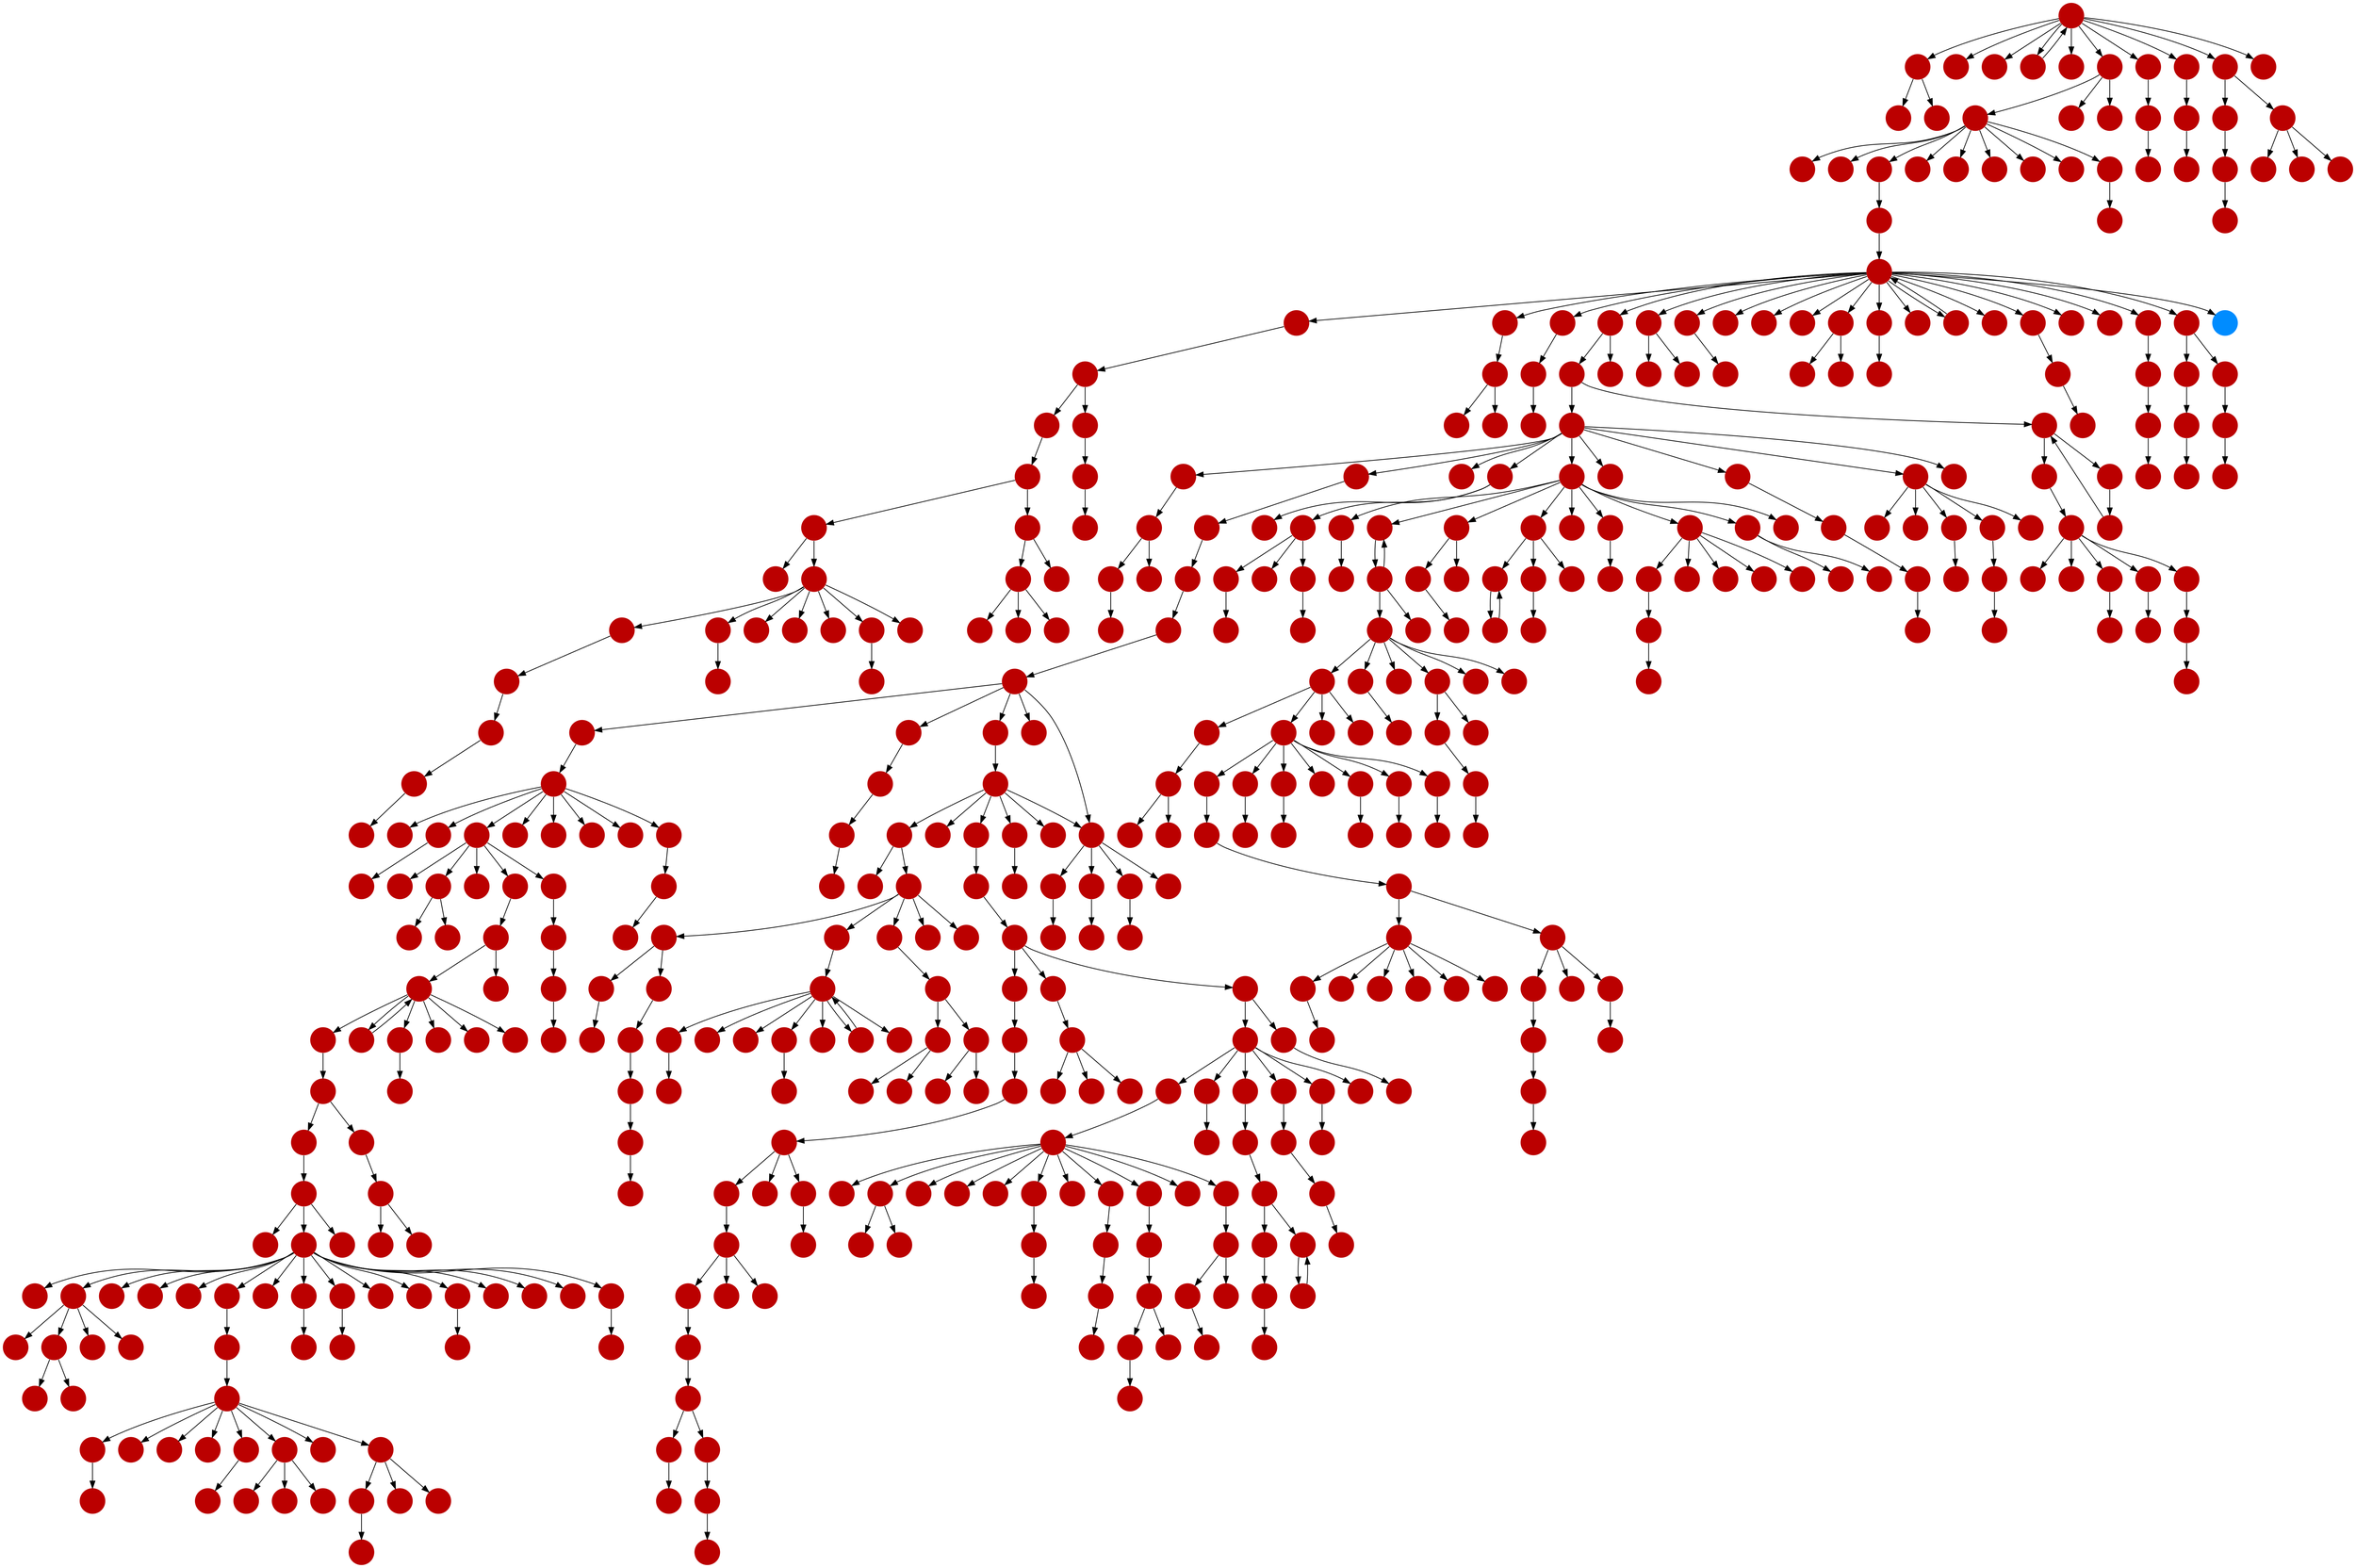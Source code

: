 digraph{
0 [tooltip = "W", penwidth = 0, style = filled, fillcolor = "#bb0000", shape = circle, label = ""]
1 [tooltip = "W", penwidth = 0, style = filled, fillcolor = "#bb0000", shape = circle, label = ""]
2 [tooltip = "W", penwidth = 0, style = filled, fillcolor = "#bb0000", shape = circle, label = ""]
3 [tooltip = "W", penwidth = 0, style = filled, fillcolor = "#bb0000", shape = circle, label = ""]
4 [tooltip = "W", penwidth = 0, style = filled, fillcolor = "#bb0000", shape = circle, label = ""]
5 [tooltip = "W", penwidth = 0, style = filled, fillcolor = "#bb0000", shape = circle, label = ""]
6 [tooltip = "W", penwidth = 0, style = filled, fillcolor = "#bb0000", shape = circle, label = ""]
7 [tooltip = "W", penwidth = 0, style = filled, fillcolor = "#bb0000", shape = circle, label = ""]
8 [tooltip = "W", penwidth = 0, style = filled, fillcolor = "#bb0000", shape = circle, label = ""]
9 [tooltip = "W", penwidth = 0, style = filled, fillcolor = "#bb0000", shape = circle, label = ""]
10 [tooltip = "W", penwidth = 0, style = filled, fillcolor = "#bb0000", shape = circle, label = ""]
11 [tooltip = "W", penwidth = 0, style = filled, fillcolor = "#bb0000", shape = circle, label = ""]
12 [tooltip = "W", penwidth = 0, style = filled, fillcolor = "#bb0000", shape = circle, label = ""]
13 [tooltip = "W", penwidth = 0, style = filled, fillcolor = "#bb0000", shape = circle, label = ""]
14 [tooltip = "W", penwidth = 0, style = filled, fillcolor = "#bb0000", shape = circle, label = ""]
15 [tooltip = "W", penwidth = 0, style = filled, fillcolor = "#bb0000", shape = circle, label = ""]
16 [tooltip = "W", penwidth = 0, style = filled, fillcolor = "#bb0000", shape = circle, label = ""]
17 [tooltip = "W", penwidth = 0, style = filled, fillcolor = "#bb0000", shape = circle, label = ""]
18 [tooltip = "W", penwidth = 0, style = filled, fillcolor = "#bb0000", shape = circle, label = ""]
19 [tooltip = "W", penwidth = 0, style = filled, fillcolor = "#bb0000", shape = circle, label = ""]
20 [tooltip = "W", penwidth = 0, style = filled, fillcolor = "#bb0000", shape = circle, label = ""]
21 [tooltip = "W", penwidth = 0, style = filled, fillcolor = "#bb0000", shape = circle, label = ""]
22 [tooltip = "W", penwidth = 0, style = filled, fillcolor = "#bb0000", shape = circle, label = ""]
23 [tooltip = "W", penwidth = 0, style = filled, fillcolor = "#bb0000", shape = circle, label = ""]
24 [tooltip = "W", penwidth = 0, style = filled, fillcolor = "#bb0000", shape = circle, label = ""]
25 [tooltip = "W", penwidth = 0, style = filled, fillcolor = "#bb0000", shape = circle, label = ""]
26 [tooltip = "W", penwidth = 0, style = filled, fillcolor = "#bb0000", shape = circle, label = ""]
27 [tooltip = "W", penwidth = 0, style = filled, fillcolor = "#bb0000", shape = circle, label = ""]
28 [tooltip = "W", penwidth = 0, style = filled, fillcolor = "#bb0000", shape = circle, label = ""]
29 [tooltip = "W", penwidth = 0, style = filled, fillcolor = "#bb0000", shape = circle, label = ""]
30 [tooltip = "W", penwidth = 0, style = filled, fillcolor = "#bb0000", shape = circle, label = ""]
31 [tooltip = "W", penwidth = 0, style = filled, fillcolor = "#bb0000", shape = circle, label = ""]
32 [tooltip = "W", penwidth = 0, style = filled, fillcolor = "#bb0000", shape = circle, label = ""]
33 [tooltip = "W", penwidth = 0, style = filled, fillcolor = "#bb0000", shape = circle, label = ""]
34 [tooltip = "W", penwidth = 0, style = filled, fillcolor = "#bb0000", shape = circle, label = ""]
35 [tooltip = "W", penwidth = 0, style = filled, fillcolor = "#bb0000", shape = circle, label = ""]
36 [tooltip = "W", penwidth = 0, style = filled, fillcolor = "#bb0000", shape = circle, label = ""]
37 [tooltip = "W", penwidth = 0, style = filled, fillcolor = "#bb0000", shape = circle, label = ""]
38 [tooltip = "W", penwidth = 0, style = filled, fillcolor = "#bb0000", shape = circle, label = ""]
39 [tooltip = "W", penwidth = 0, style = filled, fillcolor = "#bb0000", shape = circle, label = ""]
40 [tooltip = "W", penwidth = 0, style = filled, fillcolor = "#bb0000", shape = circle, label = ""]
41 [tooltip = "W", penwidth = 0, style = filled, fillcolor = "#bb0000", shape = circle, label = ""]
42 [tooltip = "W", penwidth = 0, style = filled, fillcolor = "#bb0000", shape = circle, label = ""]
43 [tooltip = "W", penwidth = 0, style = filled, fillcolor = "#bb0000", shape = circle, label = ""]
44 [tooltip = "W", penwidth = 0, style = filled, fillcolor = "#bb0000", shape = circle, label = ""]
45 [tooltip = "W", penwidth = 0, style = filled, fillcolor = "#bb0000", shape = circle, label = ""]
46 [tooltip = "W", penwidth = 0, style = filled, fillcolor = "#bb0000", shape = circle, label = ""]
47 [tooltip = "W", penwidth = 0, style = filled, fillcolor = "#bb0000", shape = circle, label = ""]
48 [tooltip = "W", penwidth = 0, style = filled, fillcolor = "#bb0000", shape = circle, label = ""]
49 [tooltip = "W", penwidth = 0, style = filled, fillcolor = "#bb0000", shape = circle, label = ""]
50 [tooltip = "W", penwidth = 0, style = filled, fillcolor = "#bb0000", shape = circle, label = ""]
51 [tooltip = "W", penwidth = 0, style = filled, fillcolor = "#bb0000", shape = circle, label = ""]
52 [tooltip = "W", penwidth = 0, style = filled, fillcolor = "#bb0000", shape = circle, label = ""]
53 [tooltip = "W", penwidth = 0, style = filled, fillcolor = "#bb0000", shape = circle, label = ""]
54 [tooltip = "W", penwidth = 0, style = filled, fillcolor = "#bb0000", shape = circle, label = ""]
55 [tooltip = "W", penwidth = 0, style = filled, fillcolor = "#bb0000", shape = circle, label = ""]
56 [tooltip = "W", penwidth = 0, style = filled, fillcolor = "#bb0000", shape = circle, label = ""]
57 [tooltip = "W", penwidth = 0, style = filled, fillcolor = "#bb0000", shape = circle, label = ""]
58 [tooltip = "W", penwidth = 0, style = filled, fillcolor = "#bb0000", shape = circle, label = ""]
59 [tooltip = "W", penwidth = 0, style = filled, fillcolor = "#bb0000", shape = circle, label = ""]
60 [tooltip = "W", penwidth = 0, style = filled, fillcolor = "#bb0000", shape = circle, label = ""]
61 [tooltip = "W", penwidth = 0, style = filled, fillcolor = "#bb0000", shape = circle, label = ""]
62 [tooltip = "W", penwidth = 0, style = filled, fillcolor = "#bb0000", shape = circle, label = ""]
63 [tooltip = "W", penwidth = 0, style = filled, fillcolor = "#bb0000", shape = circle, label = ""]
64 [tooltip = "W", penwidth = 0, style = filled, fillcolor = "#bb0000", shape = circle, label = ""]
65 [tooltip = "W", penwidth = 0, style = filled, fillcolor = "#bb0000", shape = circle, label = ""]
66 [tooltip = "W", penwidth = 0, style = filled, fillcolor = "#bb0000", shape = circle, label = ""]
67 [tooltip = "W", penwidth = 0, style = filled, fillcolor = "#bb0000", shape = circle, label = ""]
68 [tooltip = "W", penwidth = 0, style = filled, fillcolor = "#bb0000", shape = circle, label = ""]
69 [tooltip = "W", penwidth = 0, style = filled, fillcolor = "#bb0000", shape = circle, label = ""]
70 [tooltip = "W", penwidth = 0, style = filled, fillcolor = "#bb0000", shape = circle, label = ""]
71 [tooltip = "W", penwidth = 0, style = filled, fillcolor = "#bb0000", shape = circle, label = ""]
72 [tooltip = "W", penwidth = 0, style = filled, fillcolor = "#bb0000", shape = circle, label = ""]
73 [tooltip = "W", penwidth = 0, style = filled, fillcolor = "#bb0000", shape = circle, label = ""]
74 [tooltip = "W", penwidth = 0, style = filled, fillcolor = "#bb0000", shape = circle, label = ""]
75 [tooltip = "W", penwidth = 0, style = filled, fillcolor = "#bb0000", shape = circle, label = ""]
76 [tooltip = "W", penwidth = 0, style = filled, fillcolor = "#bb0000", shape = circle, label = ""]
77 [tooltip = "W", penwidth = 0, style = filled, fillcolor = "#bb0000", shape = circle, label = ""]
78 [tooltip = "W", penwidth = 0, style = filled, fillcolor = "#bb0000", shape = circle, label = ""]
79 [tooltip = "W", penwidth = 0, style = filled, fillcolor = "#bb0000", shape = circle, label = ""]
80 [tooltip = "W", penwidth = 0, style = filled, fillcolor = "#bb0000", shape = circle, label = ""]
81 [tooltip = "W", penwidth = 0, style = filled, fillcolor = "#bb0000", shape = circle, label = ""]
82 [tooltip = "W", penwidth = 0, style = filled, fillcolor = "#bb0000", shape = circle, label = ""]
83 [tooltip = "W", penwidth = 0, style = filled, fillcolor = "#bb0000", shape = circle, label = ""]
84 [tooltip = "W", penwidth = 0, style = filled, fillcolor = "#bb0000", shape = circle, label = ""]
85 [tooltip = "W", penwidth = 0, style = filled, fillcolor = "#bb0000", shape = circle, label = ""]
86 [tooltip = "W", penwidth = 0, style = filled, fillcolor = "#bb0000", shape = circle, label = ""]
87 [tooltip = "W", penwidth = 0, style = filled, fillcolor = "#bb0000", shape = circle, label = ""]
88 [tooltip = "W", penwidth = 0, style = filled, fillcolor = "#bb0000", shape = circle, label = ""]
89 [tooltip = "W", penwidth = 0, style = filled, fillcolor = "#bb0000", shape = circle, label = ""]
90 [tooltip = "W", penwidth = 0, style = filled, fillcolor = "#bb0000", shape = circle, label = ""]
91 [tooltip = "W", penwidth = 0, style = filled, fillcolor = "#bb0000", shape = circle, label = ""]
92 [tooltip = "W", penwidth = 0, style = filled, fillcolor = "#bb0000", shape = circle, label = ""]
93 [tooltip = "W", penwidth = 0, style = filled, fillcolor = "#bb0000", shape = circle, label = ""]
94 [tooltip = "W", penwidth = 0, style = filled, fillcolor = "#bb0000", shape = circle, label = ""]
95 [tooltip = "W", penwidth = 0, style = filled, fillcolor = "#bb0000", shape = circle, label = ""]
96 [tooltip = "W", penwidth = 0, style = filled, fillcolor = "#bb0000", shape = circle, label = ""]
97 [tooltip = "W", penwidth = 0, style = filled, fillcolor = "#bb0000", shape = circle, label = ""]
98 [tooltip = "W", penwidth = 0, style = filled, fillcolor = "#bb0000", shape = circle, label = ""]
99 [tooltip = "W", penwidth = 0, style = filled, fillcolor = "#bb0000", shape = circle, label = ""]
100 [tooltip = "W", penwidth = 0, style = filled, fillcolor = "#bb0000", shape = circle, label = ""]
101 [tooltip = "W", penwidth = 0, style = filled, fillcolor = "#bb0000", shape = circle, label = ""]
102 [tooltip = "W", penwidth = 0, style = filled, fillcolor = "#bb0000", shape = circle, label = ""]
103 [tooltip = "W", penwidth = 0, style = filled, fillcolor = "#bb0000", shape = circle, label = ""]
104 [tooltip = "W", penwidth = 0, style = filled, fillcolor = "#bb0000", shape = circle, label = ""]
105 [tooltip = "W", penwidth = 0, style = filled, fillcolor = "#bb0000", shape = circle, label = ""]
106 [tooltip = "W", penwidth = 0, style = filled, fillcolor = "#bb0000", shape = circle, label = ""]
107 [tooltip = "W", penwidth = 0, style = filled, fillcolor = "#bb0000", shape = circle, label = ""]
108 [tooltip = "W", penwidth = 0, style = filled, fillcolor = "#bb0000", shape = circle, label = ""]
109 [tooltip = "W", penwidth = 0, style = filled, fillcolor = "#bb0000", shape = circle, label = ""]
110 [tooltip = "W", penwidth = 0, style = filled, fillcolor = "#bb0000", shape = circle, label = ""]
111 [tooltip = "W", penwidth = 0, style = filled, fillcolor = "#bb0000", shape = circle, label = ""]
112 [tooltip = "W", penwidth = 0, style = filled, fillcolor = "#bb0000", shape = circle, label = ""]
113 [tooltip = "W", penwidth = 0, style = filled, fillcolor = "#bb0000", shape = circle, label = ""]
114 [tooltip = "W", penwidth = 0, style = filled, fillcolor = "#bb0000", shape = circle, label = ""]
115 [tooltip = "W", penwidth = 0, style = filled, fillcolor = "#bb0000", shape = circle, label = ""]
116 [tooltip = "W", penwidth = 0, style = filled, fillcolor = "#bb0000", shape = circle, label = ""]
117 [tooltip = "W", penwidth = 0, style = filled, fillcolor = "#bb0000", shape = circle, label = ""]
118 [tooltip = "W", penwidth = 0, style = filled, fillcolor = "#bb0000", shape = circle, label = ""]
119 [tooltip = "W", penwidth = 0, style = filled, fillcolor = "#bb0000", shape = circle, label = ""]
120 [tooltip = "W", penwidth = 0, style = filled, fillcolor = "#bb0000", shape = circle, label = ""]
121 [tooltip = "W", penwidth = 0, style = filled, fillcolor = "#bb0000", shape = circle, label = ""]
122 [tooltip = "W", penwidth = 0, style = filled, fillcolor = "#bb0000", shape = circle, label = ""]
123 [tooltip = "W", penwidth = 0, style = filled, fillcolor = "#bb0000", shape = circle, label = ""]
124 [tooltip = "W", penwidth = 0, style = filled, fillcolor = "#bb0000", shape = circle, label = ""]
125 [tooltip = "W", penwidth = 0, style = filled, fillcolor = "#bb0000", shape = circle, label = ""]
126 [tooltip = "W", penwidth = 0, style = filled, fillcolor = "#bb0000", shape = circle, label = ""]
127 [tooltip = "W", penwidth = 0, style = filled, fillcolor = "#bb0000", shape = circle, label = ""]
128 [tooltip = "W", penwidth = 0, style = filled, fillcolor = "#bb0000", shape = circle, label = ""]
129 [tooltip = "W", penwidth = 0, style = filled, fillcolor = "#bb0000", shape = circle, label = ""]
130 [tooltip = "W", penwidth = 0, style = filled, fillcolor = "#bb0000", shape = circle, label = ""]
131 [tooltip = "W", penwidth = 0, style = filled, fillcolor = "#bb0000", shape = circle, label = ""]
132 [tooltip = "W", penwidth = 0, style = filled, fillcolor = "#bb0000", shape = circle, label = ""]
133 [tooltip = "W", penwidth = 0, style = filled, fillcolor = "#bb0000", shape = circle, label = ""]
134 [tooltip = "W", penwidth = 0, style = filled, fillcolor = "#bb0000", shape = circle, label = ""]
135 [tooltip = "W", penwidth = 0, style = filled, fillcolor = "#bb0000", shape = circle, label = ""]
136 [tooltip = "W", penwidth = 0, style = filled, fillcolor = "#bb0000", shape = circle, label = ""]
137 [tooltip = "W", penwidth = 0, style = filled, fillcolor = "#bb0000", shape = circle, label = ""]
138 [tooltip = "W", penwidth = 0, style = filled, fillcolor = "#bb0000", shape = circle, label = ""]
139 [tooltip = "W", penwidth = 0, style = filled, fillcolor = "#bb0000", shape = circle, label = ""]
140 [tooltip = "W", penwidth = 0, style = filled, fillcolor = "#bb0000", shape = circle, label = ""]
141 [tooltip = "W", penwidth = 0, style = filled, fillcolor = "#bb0000", shape = circle, label = ""]
142 [tooltip = "W", penwidth = 0, style = filled, fillcolor = "#bb0000", shape = circle, label = ""]
143 [tooltip = "W", penwidth = 0, style = filled, fillcolor = "#bb0000", shape = circle, label = ""]
144 [tooltip = "W", penwidth = 0, style = filled, fillcolor = "#bb0000", shape = circle, label = ""]
145 [tooltip = "W", penwidth = 0, style = filled, fillcolor = "#bb0000", shape = circle, label = ""]
146 [tooltip = "W", penwidth = 0, style = filled, fillcolor = "#bb0000", shape = circle, label = ""]
147 [tooltip = "W", penwidth = 0, style = filled, fillcolor = "#bb0000", shape = circle, label = ""]
148 [tooltip = "W", penwidth = 0, style = filled, fillcolor = "#bb0000", shape = circle, label = ""]
149 [tooltip = "W", penwidth = 0, style = filled, fillcolor = "#bb0000", shape = circle, label = ""]
150 [tooltip = "W", penwidth = 0, style = filled, fillcolor = "#bb0000", shape = circle, label = ""]
151 [tooltip = "W", penwidth = 0, style = filled, fillcolor = "#bb0000", shape = circle, label = ""]
152 [tooltip = "W", penwidth = 0, style = filled, fillcolor = "#bb0000", shape = circle, label = ""]
153 [tooltip = "W", penwidth = 0, style = filled, fillcolor = "#bb0000", shape = circle, label = ""]
154 [tooltip = "W", penwidth = 0, style = filled, fillcolor = "#bb0000", shape = circle, label = ""]
155 [tooltip = "W", penwidth = 0, style = filled, fillcolor = "#bb0000", shape = circle, label = ""]
156 [tooltip = "W", penwidth = 0, style = filled, fillcolor = "#bb0000", shape = circle, label = ""]
157 [tooltip = "W", penwidth = 0, style = filled, fillcolor = "#bb0000", shape = circle, label = ""]
158 [tooltip = "W", penwidth = 0, style = filled, fillcolor = "#bb0000", shape = circle, label = ""]
159 [tooltip = "W", penwidth = 0, style = filled, fillcolor = "#bb0000", shape = circle, label = ""]
160 [tooltip = "W", penwidth = 0, style = filled, fillcolor = "#bb0000", shape = circle, label = ""]
161 [tooltip = "W", penwidth = 0, style = filled, fillcolor = "#bb0000", shape = circle, label = ""]
162 [tooltip = "W", penwidth = 0, style = filled, fillcolor = "#bb0000", shape = circle, label = ""]
163 [tooltip = "W", penwidth = 0, style = filled, fillcolor = "#bb0000", shape = circle, label = ""]
164 [tooltip = "W", penwidth = 0, style = filled, fillcolor = "#bb0000", shape = circle, label = ""]
165 [tooltip = "W", penwidth = 0, style = filled, fillcolor = "#bb0000", shape = circle, label = ""]
166 [tooltip = "W", penwidth = 0, style = filled, fillcolor = "#bb0000", shape = circle, label = ""]
167 [tooltip = "W", penwidth = 0, style = filled, fillcolor = "#bb0000", shape = circle, label = ""]
168 [tooltip = "W", penwidth = 0, style = filled, fillcolor = "#bb0000", shape = circle, label = ""]
169 [tooltip = "W", penwidth = 0, style = filled, fillcolor = "#bb0000", shape = circle, label = ""]
170 [tooltip = "W", penwidth = 0, style = filled, fillcolor = "#bb0000", shape = circle, label = ""]
171 [tooltip = "W", penwidth = 0, style = filled, fillcolor = "#bb0000", shape = circle, label = ""]
172 [tooltip = "W", penwidth = 0, style = filled, fillcolor = "#bb0000", shape = circle, label = ""]
173 [tooltip = "W", penwidth = 0, style = filled, fillcolor = "#bb0000", shape = circle, label = ""]
174 [tooltip = "W", penwidth = 0, style = filled, fillcolor = "#bb0000", shape = circle, label = ""]
175 [tooltip = "W", penwidth = 0, style = filled, fillcolor = "#bb0000", shape = circle, label = ""]
176 [tooltip = "W", penwidth = 0, style = filled, fillcolor = "#bb0000", shape = circle, label = ""]
177 [tooltip = "W", penwidth = 0, style = filled, fillcolor = "#bb0000", shape = circle, label = ""]
178 [tooltip = "W", penwidth = 0, style = filled, fillcolor = "#bb0000", shape = circle, label = ""]
179 [tooltip = "W", penwidth = 0, style = filled, fillcolor = "#bb0000", shape = circle, label = ""]
180 [tooltip = "W", penwidth = 0, style = filled, fillcolor = "#bb0000", shape = circle, label = ""]
181 [tooltip = "W", penwidth = 0, style = filled, fillcolor = "#bb0000", shape = circle, label = ""]
182 [tooltip = "W", penwidth = 0, style = filled, fillcolor = "#bb0000", shape = circle, label = ""]
183 [tooltip = "W", penwidth = 0, style = filled, fillcolor = "#bb0000", shape = circle, label = ""]
184 [tooltip = "W", penwidth = 0, style = filled, fillcolor = "#bb0000", shape = circle, label = ""]
185 [tooltip = "W", penwidth = 0, style = filled, fillcolor = "#bb0000", shape = circle, label = ""]
186 [tooltip = "W", penwidth = 0, style = filled, fillcolor = "#bb0000", shape = circle, label = ""]
187 [tooltip = "W", penwidth = 0, style = filled, fillcolor = "#bb0000", shape = circle, label = ""]
188 [tooltip = "W", penwidth = 0, style = filled, fillcolor = "#bb0000", shape = circle, label = ""]
189 [tooltip = "W", penwidth = 0, style = filled, fillcolor = "#bb0000", shape = circle, label = ""]
190 [tooltip = "W", penwidth = 0, style = filled, fillcolor = "#bb0000", shape = circle, label = ""]
191 [tooltip = "W", penwidth = 0, style = filled, fillcolor = "#bb0000", shape = circle, label = ""]
192 [tooltip = "W", penwidth = 0, style = filled, fillcolor = "#bb0000", shape = circle, label = ""]
193 [tooltip = "W", penwidth = 0, style = filled, fillcolor = "#bb0000", shape = circle, label = ""]
194 [tooltip = "W", penwidth = 0, style = filled, fillcolor = "#bb0000", shape = circle, label = ""]
195 [tooltip = "W", penwidth = 0, style = filled, fillcolor = "#bb0000", shape = circle, label = ""]
196 [tooltip = "W", penwidth = 0, style = filled, fillcolor = "#bb0000", shape = circle, label = ""]
197 [tooltip = "W", penwidth = 0, style = filled, fillcolor = "#bb0000", shape = circle, label = ""]
198 [tooltip = "W", penwidth = 0, style = filled, fillcolor = "#bb0000", shape = circle, label = ""]
199 [tooltip = "W", penwidth = 0, style = filled, fillcolor = "#bb0000", shape = circle, label = ""]
200 [tooltip = "W", penwidth = 0, style = filled, fillcolor = "#bb0000", shape = circle, label = ""]
201 [tooltip = "W", penwidth = 0, style = filled, fillcolor = "#bb0000", shape = circle, label = ""]
202 [tooltip = "W", penwidth = 0, style = filled, fillcolor = "#bb0000", shape = circle, label = ""]
203 [tooltip = "W", penwidth = 0, style = filled, fillcolor = "#bb0000", shape = circle, label = ""]
204 [tooltip = "W", penwidth = 0, style = filled, fillcolor = "#bb0000", shape = circle, label = ""]
205 [tooltip = "W", penwidth = 0, style = filled, fillcolor = "#bb0000", shape = circle, label = ""]
206 [tooltip = "W", penwidth = 0, style = filled, fillcolor = "#bb0000", shape = circle, label = ""]
207 [tooltip = "W", penwidth = 0, style = filled, fillcolor = "#bb0000", shape = circle, label = ""]
208 [tooltip = "W", penwidth = 0, style = filled, fillcolor = "#bb0000", shape = circle, label = ""]
209 [tooltip = "W", penwidth = 0, style = filled, fillcolor = "#bb0000", shape = circle, label = ""]
210 [tooltip = "W", penwidth = 0, style = filled, fillcolor = "#bb0000", shape = circle, label = ""]
211 [tooltip = "W", penwidth = 0, style = filled, fillcolor = "#bb0000", shape = circle, label = ""]
212 [tooltip = "W", penwidth = 0, style = filled, fillcolor = "#bb0000", shape = circle, label = ""]
213 [tooltip = "W", penwidth = 0, style = filled, fillcolor = "#bb0000", shape = circle, label = ""]
214 [tooltip = "W", penwidth = 0, style = filled, fillcolor = "#bb0000", shape = circle, label = ""]
215 [tooltip = "W", penwidth = 0, style = filled, fillcolor = "#bb0000", shape = circle, label = ""]
216 [tooltip = "W", penwidth = 0, style = filled, fillcolor = "#bb0000", shape = circle, label = ""]
217 [tooltip = "W", penwidth = 0, style = filled, fillcolor = "#bb0000", shape = circle, label = ""]
218 [tooltip = "W", penwidth = 0, style = filled, fillcolor = "#bb0000", shape = circle, label = ""]
219 [tooltip = "W", penwidth = 0, style = filled, fillcolor = "#bb0000", shape = circle, label = ""]
220 [tooltip = "W", penwidth = 0, style = filled, fillcolor = "#bb0000", shape = circle, label = ""]
221 [tooltip = "W", penwidth = 0, style = filled, fillcolor = "#bb0000", shape = circle, label = ""]
222 [tooltip = "W", penwidth = 0, style = filled, fillcolor = "#bb0000", shape = circle, label = ""]
223 [tooltip = "W", penwidth = 0, style = filled, fillcolor = "#bb0000", shape = circle, label = ""]
224 [tooltip = "W", penwidth = 0, style = filled, fillcolor = "#bb0000", shape = circle, label = ""]
225 [tooltip = "W", penwidth = 0, style = filled, fillcolor = "#bb0000", shape = circle, label = ""]
226 [tooltip = "W", penwidth = 0, style = filled, fillcolor = "#bb0000", shape = circle, label = ""]
227 [tooltip = "W", penwidth = 0, style = filled, fillcolor = "#bb0000", shape = circle, label = ""]
228 [tooltip = "W", penwidth = 0, style = filled, fillcolor = "#bb0000", shape = circle, label = ""]
229 [tooltip = "W", penwidth = 0, style = filled, fillcolor = "#bb0000", shape = circle, label = ""]
230 [tooltip = "W", penwidth = 0, style = filled, fillcolor = "#bb0000", shape = circle, label = ""]
231 [tooltip = "W", penwidth = 0, style = filled, fillcolor = "#bb0000", shape = circle, label = ""]
232 [tooltip = "W", penwidth = 0, style = filled, fillcolor = "#bb0000", shape = circle, label = ""]
233 [tooltip = "W", penwidth = 0, style = filled, fillcolor = "#bb0000", shape = circle, label = ""]
234 [tooltip = "W", penwidth = 0, style = filled, fillcolor = "#bb0000", shape = circle, label = ""]
235 [tooltip = "W", penwidth = 0, style = filled, fillcolor = "#bb0000", shape = circle, label = ""]
236 [tooltip = "W", penwidth = 0, style = filled, fillcolor = "#bb0000", shape = circle, label = ""]
237 [tooltip = "W", penwidth = 0, style = filled, fillcolor = "#bb0000", shape = circle, label = ""]
238 [tooltip = "W", penwidth = 0, style = filled, fillcolor = "#bb0000", shape = circle, label = ""]
239 [tooltip = "W", penwidth = 0, style = filled, fillcolor = "#bb0000", shape = circle, label = ""]
240 [tooltip = "W", penwidth = 0, style = filled, fillcolor = "#bb0000", shape = circle, label = ""]
241 [tooltip = "W", penwidth = 0, style = filled, fillcolor = "#bb0000", shape = circle, label = ""]
242 [tooltip = "W", penwidth = 0, style = filled, fillcolor = "#bb0000", shape = circle, label = ""]
243 [tooltip = "W", penwidth = 0, style = filled, fillcolor = "#bb0000", shape = circle, label = ""]
244 [tooltip = "W", penwidth = 0, style = filled, fillcolor = "#bb0000", shape = circle, label = ""]
245 [tooltip = "W", penwidth = 0, style = filled, fillcolor = "#bb0000", shape = circle, label = ""]
246 [tooltip = "W", penwidth = 0, style = filled, fillcolor = "#bb0000", shape = circle, label = ""]
247 [tooltip = "W", penwidth = 0, style = filled, fillcolor = "#bb0000", shape = circle, label = ""]
248 [tooltip = "W", penwidth = 0, style = filled, fillcolor = "#bb0000", shape = circle, label = ""]
249 [tooltip = "W", penwidth = 0, style = filled, fillcolor = "#bb0000", shape = circle, label = ""]
250 [tooltip = "W", penwidth = 0, style = filled, fillcolor = "#bb0000", shape = circle, label = ""]
251 [tooltip = "W", penwidth = 0, style = filled, fillcolor = "#bb0000", shape = circle, label = ""]
252 [tooltip = "W", penwidth = 0, style = filled, fillcolor = "#bb0000", shape = circle, label = ""]
253 [tooltip = "W", penwidth = 0, style = filled, fillcolor = "#bb0000", shape = circle, label = ""]
254 [tooltip = "W", penwidth = 0, style = filled, fillcolor = "#bb0000", shape = circle, label = ""]
255 [tooltip = "W", penwidth = 0, style = filled, fillcolor = "#bb0000", shape = circle, label = ""]
256 [tooltip = "W", penwidth = 0, style = filled, fillcolor = "#bb0000", shape = circle, label = ""]
257 [tooltip = "W", penwidth = 0, style = filled, fillcolor = "#bb0000", shape = circle, label = ""]
258 [tooltip = "W", penwidth = 0, style = filled, fillcolor = "#bb0000", shape = circle, label = ""]
259 [tooltip = "W", penwidth = 0, style = filled, fillcolor = "#bb0000", shape = circle, label = ""]
260 [tooltip = "W", penwidth = 0, style = filled, fillcolor = "#bb0000", shape = circle, label = ""]
261 [tooltip = "W", penwidth = 0, style = filled, fillcolor = "#bb0000", shape = circle, label = ""]
262 [tooltip = "W", penwidth = 0, style = filled, fillcolor = "#bb0000", shape = circle, label = ""]
263 [tooltip = "W", penwidth = 0, style = filled, fillcolor = "#bb0000", shape = circle, label = ""]
264 [tooltip = "W", penwidth = 0, style = filled, fillcolor = "#bb0000", shape = circle, label = ""]
265 [tooltip = "W", penwidth = 0, style = filled, fillcolor = "#bb0000", shape = circle, label = ""]
266 [tooltip = "W", penwidth = 0, style = filled, fillcolor = "#bb0000", shape = circle, label = ""]
267 [tooltip = "W", penwidth = 0, style = filled, fillcolor = "#bb0000", shape = circle, label = ""]
268 [tooltip = "W", penwidth = 0, style = filled, fillcolor = "#bb0000", shape = circle, label = ""]
269 [tooltip = "W", penwidth = 0, style = filled, fillcolor = "#bb0000", shape = circle, label = ""]
270 [tooltip = "W", penwidth = 0, style = filled, fillcolor = "#bb0000", shape = circle, label = ""]
271 [tooltip = "W", penwidth = 0, style = filled, fillcolor = "#bb0000", shape = circle, label = ""]
272 [tooltip = "W", penwidth = 0, style = filled, fillcolor = "#bb0000", shape = circle, label = ""]
273 [tooltip = "W", penwidth = 0, style = filled, fillcolor = "#bb0000", shape = circle, label = ""]
274 [tooltip = "W", penwidth = 0, style = filled, fillcolor = "#bb0000", shape = circle, label = ""]
275 [tooltip = "W", penwidth = 0, style = filled, fillcolor = "#bb0000", shape = circle, label = ""]
276 [tooltip = "W", penwidth = 0, style = filled, fillcolor = "#bb0000", shape = circle, label = ""]
277 [tooltip = "W", penwidth = 0, style = filled, fillcolor = "#bb0000", shape = circle, label = ""]
278 [tooltip = "W", penwidth = 0, style = filled, fillcolor = "#bb0000", shape = circle, label = ""]
279 [tooltip = "W", penwidth = 0, style = filled, fillcolor = "#bb0000", shape = circle, label = ""]
280 [tooltip = "W", penwidth = 0, style = filled, fillcolor = "#bb0000", shape = circle, label = ""]
281 [tooltip = "W", penwidth = 0, style = filled, fillcolor = "#bb0000", shape = circle, label = ""]
282 [tooltip = "W", penwidth = 0, style = filled, fillcolor = "#bb0000", shape = circle, label = ""]
283 [tooltip = "W", penwidth = 0, style = filled, fillcolor = "#bb0000", shape = circle, label = ""]
284 [tooltip = "W", penwidth = 0, style = filled, fillcolor = "#bb0000", shape = circle, label = ""]
285 [tooltip = "W", penwidth = 0, style = filled, fillcolor = "#bb0000", shape = circle, label = ""]
286 [tooltip = "W", penwidth = 0, style = filled, fillcolor = "#bb0000", shape = circle, label = ""]
287 [tooltip = "W", penwidth = 0, style = filled, fillcolor = "#bb0000", shape = circle, label = ""]
288 [tooltip = "W", penwidth = 0, style = filled, fillcolor = "#bb0000", shape = circle, label = ""]
289 [tooltip = "W", penwidth = 0, style = filled, fillcolor = "#bb0000", shape = circle, label = ""]
290 [tooltip = "W", penwidth = 0, style = filled, fillcolor = "#bb0000", shape = circle, label = ""]
291 [tooltip = "W", penwidth = 0, style = filled, fillcolor = "#bb0000", shape = circle, label = ""]
292 [tooltip = "W", penwidth = 0, style = filled, fillcolor = "#bb0000", shape = circle, label = ""]
293 [tooltip = "W", penwidth = 0, style = filled, fillcolor = "#bb0000", shape = circle, label = ""]
294 [tooltip = "W", penwidth = 0, style = filled, fillcolor = "#bb0000", shape = circle, label = ""]
295 [tooltip = "W", penwidth = 0, style = filled, fillcolor = "#bb0000", shape = circle, label = ""]
296 [tooltip = "W", penwidth = 0, style = filled, fillcolor = "#bb0000", shape = circle, label = ""]
297 [tooltip = "W", penwidth = 0, style = filled, fillcolor = "#bb0000", shape = circle, label = ""]
298 [tooltip = "W", penwidth = 0, style = filled, fillcolor = "#bb0000", shape = circle, label = ""]
299 [tooltip = "W", penwidth = 0, style = filled, fillcolor = "#bb0000", shape = circle, label = ""]
300 [tooltip = "W", penwidth = 0, style = filled, fillcolor = "#bb0000", shape = circle, label = ""]
301 [tooltip = "W", penwidth = 0, style = filled, fillcolor = "#bb0000", shape = circle, label = ""]
302 [tooltip = "W", penwidth = 0, style = filled, fillcolor = "#bb0000", shape = circle, label = ""]
303 [tooltip = "W", penwidth = 0, style = filled, fillcolor = "#bb0000", shape = circle, label = ""]
304 [tooltip = "W", penwidth = 0, style = filled, fillcolor = "#bb0000", shape = circle, label = ""]
305 [tooltip = "W", penwidth = 0, style = filled, fillcolor = "#bb0000", shape = circle, label = ""]
306 [tooltip = "W", penwidth = 0, style = filled, fillcolor = "#bb0000", shape = circle, label = ""]
307 [tooltip = "W", penwidth = 0, style = filled, fillcolor = "#bb0000", shape = circle, label = ""]
308 [tooltip = "W", penwidth = 0, style = filled, fillcolor = "#bb0000", shape = circle, label = ""]
309 [tooltip = "W", penwidth = 0, style = filled, fillcolor = "#bb0000", shape = circle, label = ""]
310 [tooltip = "W", penwidth = 0, style = filled, fillcolor = "#bb0000", shape = circle, label = ""]
311 [tooltip = "W", penwidth = 0, style = filled, fillcolor = "#bb0000", shape = circle, label = ""]
312 [tooltip = "W", penwidth = 0, style = filled, fillcolor = "#bb0000", shape = circle, label = ""]
313 [tooltip = "W", penwidth = 0, style = filled, fillcolor = "#bb0000", shape = circle, label = ""]
314 [tooltip = "W", penwidth = 0, style = filled, fillcolor = "#bb0000", shape = circle, label = ""]
315 [tooltip = "W", penwidth = 0, style = filled, fillcolor = "#bb0000", shape = circle, label = ""]
316 [tooltip = "W", penwidth = 0, style = filled, fillcolor = "#bb0000", shape = circle, label = ""]
317 [tooltip = "W", penwidth = 0, style = filled, fillcolor = "#bb0000", shape = circle, label = ""]
318 [tooltip = "W", penwidth = 0, style = filled, fillcolor = "#bb0000", shape = circle, label = ""]
319 [tooltip = "W", penwidth = 0, style = filled, fillcolor = "#bb0000", shape = circle, label = ""]
320 [tooltip = "W", penwidth = 0, style = filled, fillcolor = "#bb0000", shape = circle, label = ""]
321 [tooltip = "W", penwidth = 0, style = filled, fillcolor = "#bb0000", shape = circle, label = ""]
322 [tooltip = "W", penwidth = 0, style = filled, fillcolor = "#bb0000", shape = circle, label = ""]
323 [tooltip = "W", penwidth = 0, style = filled, fillcolor = "#bb0000", shape = circle, label = ""]
324 [tooltip = "W", penwidth = 0, style = filled, fillcolor = "#bb0000", shape = circle, label = ""]
325 [tooltip = "W", penwidth = 0, style = filled, fillcolor = "#bb0000", shape = circle, label = ""]
326 [tooltip = "W", penwidth = 0, style = filled, fillcolor = "#bb0000", shape = circle, label = ""]
327 [tooltip = "W", penwidth = 0, style = filled, fillcolor = "#bb0000", shape = circle, label = ""]
328 [tooltip = "W", penwidth = 0, style = filled, fillcolor = "#bb0000", shape = circle, label = ""]
329 [tooltip = "W", penwidth = 0, style = filled, fillcolor = "#bb0000", shape = circle, label = ""]
330 [tooltip = "W", penwidth = 0, style = filled, fillcolor = "#bb0000", shape = circle, label = ""]
331 [tooltip = "W", penwidth = 0, style = filled, fillcolor = "#bb0000", shape = circle, label = ""]
332 [tooltip = "W", penwidth = 0, style = filled, fillcolor = "#bb0000", shape = circle, label = ""]
333 [tooltip = "W", penwidth = 0, style = filled, fillcolor = "#bb0000", shape = circle, label = ""]
334 [tooltip = "W", penwidth = 0, style = filled, fillcolor = "#bb0000", shape = circle, label = ""]
335 [tooltip = "W", penwidth = 0, style = filled, fillcolor = "#bb0000", shape = circle, label = ""]
336 [tooltip = "W", penwidth = 0, style = filled, fillcolor = "#bb0000", shape = circle, label = ""]
337 [tooltip = "W", penwidth = 0, style = filled, fillcolor = "#bb0000", shape = circle, label = ""]
338 [tooltip = "W", penwidth = 0, style = filled, fillcolor = "#bb0000", shape = circle, label = ""]
339 [tooltip = "W", penwidth = 0, style = filled, fillcolor = "#bb0000", shape = circle, label = ""]
340 [tooltip = "W", penwidth = 0, style = filled, fillcolor = "#bb0000", shape = circle, label = ""]
341 [tooltip = "W", penwidth = 0, style = filled, fillcolor = "#bb0000", shape = circle, label = ""]
342 [tooltip = "W", penwidth = 0, style = filled, fillcolor = "#bb0000", shape = circle, label = ""]
343 [tooltip = "W", penwidth = 0, style = filled, fillcolor = "#bb0000", shape = circle, label = ""]
344 [tooltip = "W", penwidth = 0, style = filled, fillcolor = "#bb0000", shape = circle, label = ""]
345 [tooltip = "W", penwidth = 0, style = filled, fillcolor = "#bb0000", shape = circle, label = ""]
346 [tooltip = "W", penwidth = 0, style = filled, fillcolor = "#bb0000", shape = circle, label = ""]
347 [tooltip = "W", penwidth = 0, style = filled, fillcolor = "#bb0000", shape = circle, label = ""]
348 [tooltip = "W", penwidth = 0, style = filled, fillcolor = "#bb0000", shape = circle, label = ""]
349 [tooltip = "W", penwidth = 0, style = filled, fillcolor = "#bb0000", shape = circle, label = ""]
350 [tooltip = "W", penwidth = 0, style = filled, fillcolor = "#bb0000", shape = circle, label = ""]
351 [tooltip = "W", penwidth = 0, style = filled, fillcolor = "#bb0000", shape = circle, label = ""]
352 [tooltip = "W", penwidth = 0, style = filled, fillcolor = "#bb0000", shape = circle, label = ""]
353 [tooltip = "W", penwidth = 0, style = filled, fillcolor = "#bb0000", shape = circle, label = ""]
354 [tooltip = "W", penwidth = 0, style = filled, fillcolor = "#bb0000", shape = circle, label = ""]
355 [tooltip = "W", penwidth = 0, style = filled, fillcolor = "#bb0000", shape = circle, label = ""]
356 [tooltip = "W", penwidth = 0, style = filled, fillcolor = "#bb0000", shape = circle, label = ""]
357 [tooltip = "W", penwidth = 0, style = filled, fillcolor = "#bb0000", shape = circle, label = ""]
358 [tooltip = "W", penwidth = 0, style = filled, fillcolor = "#bb0000", shape = circle, label = ""]
359 [tooltip = "W", penwidth = 0, style = filled, fillcolor = "#bb0000", shape = circle, label = ""]
360 [tooltip = "W", penwidth = 0, style = filled, fillcolor = "#bb0000", shape = circle, label = ""]
361 [tooltip = "W", penwidth = 0, style = filled, fillcolor = "#bb0000", shape = circle, label = ""]
362 [tooltip = "W", penwidth = 0, style = filled, fillcolor = "#bb0000", shape = circle, label = ""]
363 [tooltip = "W", penwidth = 0, style = filled, fillcolor = "#bb0000", shape = circle, label = ""]
364 [tooltip = "W", penwidth = 0, style = filled, fillcolor = "#bb0000", shape = circle, label = ""]
365 [tooltip = "W", penwidth = 0, style = filled, fillcolor = "#bb0000", shape = circle, label = ""]
366 [tooltip = "W", penwidth = 0, style = filled, fillcolor = "#bb0000", shape = circle, label = ""]
367 [tooltip = "W", penwidth = 0, style = filled, fillcolor = "#bb0000", shape = circle, label = ""]
368 [tooltip = "W", penwidth = 0, style = filled, fillcolor = "#bb0000", shape = circle, label = ""]
369 [tooltip = "W", penwidth = 0, style = filled, fillcolor = "#bb0000", shape = circle, label = ""]
370 [tooltip = "W", penwidth = 0, style = filled, fillcolor = "#bb0000", shape = circle, label = ""]
371 [tooltip = "W", penwidth = 0, style = filled, fillcolor = "#bb0000", shape = circle, label = ""]
372 [tooltip = "W", penwidth = 0, style = filled, fillcolor = "#bb0000", shape = circle, label = ""]
373 [tooltip = "W", penwidth = 0, style = filled, fillcolor = "#bb0000", shape = circle, label = ""]
374 [tooltip = "W", penwidth = 0, style = filled, fillcolor = "#bb0000", shape = circle, label = ""]
375 [tooltip = "W", penwidth = 0, style = filled, fillcolor = "#bb0000", shape = circle, label = ""]
376 [tooltip = "W", penwidth = 0, style = filled, fillcolor = "#bb0000", shape = circle, label = ""]
377 [tooltip = "W", penwidth = 0, style = filled, fillcolor = "#bb0000", shape = circle, label = ""]
378 [tooltip = "W", penwidth = 0, style = filled, fillcolor = "#bb0000", shape = circle, label = ""]
379 [tooltip = "W", penwidth = 0, style = filled, fillcolor = "#bb0000", shape = circle, label = ""]
380 [tooltip = "W", penwidth = 0, style = filled, fillcolor = "#bb0000", shape = circle, label = ""]
381 [tooltip = "W", penwidth = 0, style = filled, fillcolor = "#bb0000", shape = circle, label = ""]
382 [tooltip = "W", penwidth = 0, style = filled, fillcolor = "#bb0000", shape = circle, label = ""]
383 [tooltip = "W", penwidth = 0, style = filled, fillcolor = "#bb0000", shape = circle, label = ""]
384 [tooltip = "W", penwidth = 0, style = filled, fillcolor = "#bb0000", shape = circle, label = ""]
385 [tooltip = "W", penwidth = 0, style = filled, fillcolor = "#bb0000", shape = circle, label = ""]
386 [tooltip = "W", penwidth = 0, style = filled, fillcolor = "#bb0000", shape = circle, label = ""]
387 [tooltip = "W", penwidth = 0, style = filled, fillcolor = "#bb0000", shape = circle, label = ""]
388 [tooltip = "W", penwidth = 0, style = filled, fillcolor = "#bb0000", shape = circle, label = ""]
389 [tooltip = "W", penwidth = 0, style = filled, fillcolor = "#bb0000", shape = circle, label = ""]
390 [tooltip = "W", penwidth = 0, style = filled, fillcolor = "#bb0000", shape = circle, label = ""]
391 [tooltip = "W", penwidth = 0, style = filled, fillcolor = "#bb0000", shape = circle, label = ""]
392 [tooltip = "W", penwidth = 0, style = filled, fillcolor = "#bb0000", shape = circle, label = ""]
393 [tooltip = "W", penwidth = 0, style = filled, fillcolor = "#bb0000", shape = circle, label = ""]
394 [tooltip = "W", penwidth = 0, style = filled, fillcolor = "#bb0000", shape = circle, label = ""]
395 [tooltip = "W", penwidth = 0, style = filled, fillcolor = "#bb0000", shape = circle, label = ""]
396 [tooltip = "W", penwidth = 0, style = filled, fillcolor = "#bb0000", shape = circle, label = ""]
397 [tooltip = "W", penwidth = 0, style = filled, fillcolor = "#bb0000", shape = circle, label = ""]
398 [tooltip = "W", penwidth = 0, style = filled, fillcolor = "#bb0000", shape = circle, label = ""]
399 [tooltip = "W", penwidth = 0, style = filled, fillcolor = "#bb0000", shape = circle, label = ""]
400 [tooltip = "W", penwidth = 0, style = filled, fillcolor = "#bb0000", shape = circle, label = ""]
401 [tooltip = "W", penwidth = 0, style = filled, fillcolor = "#bb0000", shape = circle, label = ""]
402 [tooltip = "W", penwidth = 0, style = filled, fillcolor = "#bb0000", shape = circle, label = ""]
403 [tooltip = "W", penwidth = 0, style = filled, fillcolor = "#bb0000", shape = circle, label = ""]
404 [tooltip = "W", penwidth = 0, style = filled, fillcolor = "#bb0000", shape = circle, label = ""]
405 [tooltip = "W", penwidth = 0, style = filled, fillcolor = "#bb0000", shape = circle, label = ""]
406 [tooltip = "W", penwidth = 0, style = filled, fillcolor = "#bb0000", shape = circle, label = ""]
407 [tooltip = "W", penwidth = 0, style = filled, fillcolor = "#bb0000", shape = circle, label = ""]
408 [tooltip = "W", penwidth = 0, style = filled, fillcolor = "#bb0000", shape = circle, label = ""]
409 [tooltip = "W", penwidth = 0, style = filled, fillcolor = "#bb0000", shape = circle, label = ""]
410 [tooltip = "W", penwidth = 0, style = filled, fillcolor = "#bb0000", shape = circle, label = ""]
411 [tooltip = "W", penwidth = 0, style = filled, fillcolor = "#bb0000", shape = circle, label = ""]
412 [tooltip = "W", penwidth = 0, style = filled, fillcolor = "#bb0000", shape = circle, label = ""]
413 [tooltip = "W", penwidth = 0, style = filled, fillcolor = "#bb0000", shape = circle, label = ""]
414 [tooltip = "W", penwidth = 0, style = filled, fillcolor = "#bb0000", shape = circle, label = ""]
415 [tooltip = "W", penwidth = 0, style = filled, fillcolor = "#bb0000", shape = circle, label = ""]
416 [tooltip = "G", penwidth = 0, style = filled, fillcolor = "#008cff", shape = circle, label = ""]
417 [tooltip = "W", penwidth = 0, style = filled, fillcolor = "#bb0000", shape = circle, label = ""]
418 [tooltip = "W", penwidth = 0, style = filled, fillcolor = "#bb0000", shape = circle, label = ""]
419 [tooltip = "W", penwidth = 0, style = filled, fillcolor = "#bb0000", shape = circle, label = ""]
420 [tooltip = "W", penwidth = 0, style = filled, fillcolor = "#bb0000", shape = circle, label = ""]
421 [tooltip = "W", penwidth = 0, style = filled, fillcolor = "#bb0000", shape = circle, label = ""]
422 [tooltip = "W", penwidth = 0, style = filled, fillcolor = "#bb0000", shape = circle, label = ""]
423 [tooltip = "W", penwidth = 0, style = filled, fillcolor = "#bb0000", shape = circle, label = ""]
424 [tooltip = "W", penwidth = 0, style = filled, fillcolor = "#bb0000", shape = circle, label = ""]
425 [tooltip = "W", penwidth = 0, style = filled, fillcolor = "#bb0000", shape = circle, label = ""]
426 [tooltip = "W", penwidth = 0, style = filled, fillcolor = "#bb0000", shape = circle, label = ""]
427 [tooltip = "W", penwidth = 0, style = filled, fillcolor = "#bb0000", shape = circle, label = ""]
428 [tooltip = "W", penwidth = 0, style = filled, fillcolor = "#bb0000", shape = circle, label = ""]
429 [tooltip = "W", penwidth = 0, style = filled, fillcolor = "#bb0000", shape = circle, label = ""]
430 [tooltip = "W", penwidth = 0, style = filled, fillcolor = "#bb0000", shape = circle, label = ""]
431 [tooltip = "W", penwidth = 0, style = filled, fillcolor = "#bb0000", shape = circle, label = ""]
432 [tooltip = "W", penwidth = 0, style = filled, fillcolor = "#bb0000", shape = circle, label = ""]
433 [tooltip = "W", penwidth = 0, style = filled, fillcolor = "#bb0000", shape = circle, label = ""]
434 [tooltip = "W", penwidth = 0, style = filled, fillcolor = "#bb0000", shape = circle, label = ""]
435 [tooltip = "W", penwidth = 0, style = filled, fillcolor = "#bb0000", shape = circle, label = ""]
436 [tooltip = "W", penwidth = 0, style = filled, fillcolor = "#bb0000", shape = circle, label = ""]
437 [tooltip = "W", penwidth = 0, style = filled, fillcolor = "#bb0000", shape = circle, label = ""]
438 [tooltip = "W", penwidth = 0, style = filled, fillcolor = "#bb0000", shape = circle, label = ""]
439 [tooltip = "W", penwidth = 0, style = filled, fillcolor = "#bb0000", shape = circle, label = ""]
440 [tooltip = "W", penwidth = 0, style = filled, fillcolor = "#bb0000", shape = circle, label = ""]
441 [tooltip = "W", penwidth = 0, style = filled, fillcolor = "#bb0000", shape = circle, label = ""]
442 [tooltip = "W", penwidth = 0, style = filled, fillcolor = "#bb0000", shape = circle, label = ""]
443 [tooltip = "W", penwidth = 0, style = filled, fillcolor = "#bb0000", shape = circle, label = ""]
444 [tooltip = "W", penwidth = 0, style = filled, fillcolor = "#bb0000", shape = circle, label = ""]
445 [tooltip = "W", penwidth = 0, style = filled, fillcolor = "#bb0000", shape = circle, label = ""]
446 [tooltip = "W", penwidth = 0, style = filled, fillcolor = "#bb0000", shape = circle, label = ""]
447 [tooltip = "W", penwidth = 0, style = filled, fillcolor = "#bb0000", shape = circle, label = ""]
448 [tooltip = "W", penwidth = 0, style = filled, fillcolor = "#bb0000", shape = circle, label = ""]
449 [tooltip = "W", penwidth = 0, style = filled, fillcolor = "#bb0000", shape = circle, label = ""]
450 [tooltip = "W", penwidth = 0, style = filled, fillcolor = "#bb0000", shape = circle, label = ""]
451 [tooltip = "W", penwidth = 0, style = filled, fillcolor = "#bb0000", shape = circle, label = ""]
452 [tooltip = "W", penwidth = 0, style = filled, fillcolor = "#bb0000", shape = circle, label = ""]
453 [tooltip = "W", penwidth = 0, style = filled, fillcolor = "#bb0000", shape = circle, label = ""]
454 [tooltip = "W", penwidth = 0, style = filled, fillcolor = "#bb0000", shape = circle, label = ""]
455 [tooltip = "W", penwidth = 0, style = filled, fillcolor = "#bb0000", shape = circle, label = ""]
214 -> 377
191 -> 189
6 -> 28
242 -> 237
433 -> 322
185 -> 192
342 -> 418
18 -> 19
297 -> 292
227 -> 231
149 -> 49
359 -> 310
418 -> 177
252 -> 248
39 -> 45
225 -> 232
236 -> 241
67 -> 80
102 -> 47
216 -> 119
293 -> 297
360 -> 216
18 -> 258
109 -> 58
193 -> 196
293 -> 307
270 -> 271
268 -> 267
199 -> 214
93 -> 314
273 -> 274
171 -> 101
30 -> 419
253 -> 255
222 -> 232
216 -> 175
297 -> 446
271 -> 272
383 -> 422
325 -> 326
234 -> 230
109 -> 144
359 -> 357
16 -> 218
6 -> 14
138 -> 158
110 -> 69
133 -> 136
408 -> 407
16 -> 51
367 -> 368
179 -> 181
380 -> 325
64 -> 86
18 -> 57
93 -> 106
149 -> 23
64 -> 76
177 -> 178
143 -> 21
93 -> 96
143 -> 168
196 -> 171
16 -> 20
67 -> 400
383 -> 385
89 -> 91
226 -> 227
247 -> 236
337 -> 336
278 -> 276
62 -> 26
57 -> 100
93 -> 95
47 -> 188
71 -> 83
109 -> 156
275 -> 359
116 -> 398
59 -> 413
376 -> 263
380 -> 381
31 -> 46
107 -> 105
197 -> 213
112 -> 110
89 -> 92
262 -> 403
49 -> 38
109 -> 138
119 -> 114
116 -> 112
4 -> 7
64 -> 63
293 -> 305
118 -> 122
109 -> 151
16 -> 24
3 -> 290
242 -> 324
18 -> 34
286 -> 284
109 -> 416
109 -> 142
69 -> 81
5 -> 15
143 -> 135
163 -> 134
143 -> 401
5 -> 41
178 -> 428
16 -> 31
4 -> 50
101 -> 108
185 -> 186
179 -> 183
379 -> 380
133 -> 159
10 -> 17
420 -> 421
201 -> 200
57 -> 97
378 -> 330
369 -> 370
201 -> 448
263 -> 373
159 -> 105
199 -> 198
248 -> 249
73 -> 75
260 -> 261
159 -> 143
401 -> 404
92 -> 71
363 -> 364
69 -> 67
267 -> 252
263 -> 264
239 -> 367
108 -> 268
453 -> 454
199 -> 376
116 -> 128
44 -> 30
309 -> 107
60 -> 25
67 -> 78
250 -> 379
195 -> 185
87 -> 440
109 -> 147
219 -> 220
19 -> 43
393 -> 391
49 -> 371
132 -> 115
16 -> 4
6 -> 11
52 -> 33
199 -> 210
16 -> 327
29 -> 390
18 -> 32
298 -> 304
201 -> 362
115 -> 119
64 -> 450
319 -> 321
143 -> 155
51 -> 9
181 -> 352
54 -> 22
16 -> 222
0 -> 332
109 -> 166
345 -> 347
105 -> 195
26 -> 39
199 -> 203
242 -> 245
257 -> 254
64 -> 436
106 -> 103
185 -> 184
68 -> 72
143 -> 256
115 -> 443
6 -> 62
210 -> 201
351 -> 345
145 -> 164
341 -> 270
183 -> 286
201 -> 206
8 -> 343
397 -> 399
64 -> 338
121 -> 123
254 -> 253
56 -> 169
289 -> 451
331 -> 356
450 -> 447
168 -> 438
248 -> 251
61 -> 353
224 -> 235
33 -> 42
201 -> 410
222 -> 224
348 -> 351
398 -> 397
277 -> 291
202 -> 207
113 -> 408
282 -> 395
187 -> 191
25 -> 8
173 -> 172
293 -> 298
64 -> 335
116 -> 117
218 -> 221
95 -> 99
199 -> 215
448 -> 444
131 -> 132
453 -> 452
297 -> 302
109 -> 133
135 -> 173
216 -> 331
152 -> 140
178 -> 266
29 -> 5
53 -> 56
115 -> 360
270 -> 273
199 -> 204
4 -> 283
6 -> 35
201 -> 427
5 -> 54
9 -> 51
90 -> 89
375 -> 316
348 -> 349
49 -> 281
6 -> 333
216 -> 193
349 -> 346
58 -> 369
141 -> 163
293 -> 294
204 -> 199
199 -> 197
242 -> 243
67 -> 85
55 -> 37
365 -> 366
6 -> 60
263 -> 423
6 -> 217
145 -> 154
64 -> 66
293 -> 453
184 -> 190
48 -> 226
262 -> 260
293 -> 303
109 -> 157
178 -> 329
5 -> 354
307 -> 299
124 -> 113
153 -> 167
56 -> 247
171 -> 275
266 -> 265
71 -> 84
262 -> 402
6 -> 319
402 -> 405
91 -> 73
143 -> 145
282 -> 312
179 -> 417
218 -> 219
451 -> 387
105 -> 309
109 -> 176
199 -> 209
384 -> 382
16 -> 3
129 -> 131
438 -> 439
284 -> 285
65 -> 70
138 -> 308
9 -> 18
241 -> 242
116 -> 126
185 -> 396
5 -> 340
5 -> 0
444 -> 109
112 -> 344
274 -> 273
109 -> 102
185 -> 187
145 -> 141
169 -> 152
391 -> 40
64 -> 87
226 -> 233
276 -> 280
67 -> 65
64 -> 77
6 -> 313
172 -> 139
201 -> 211
391 -> 392
381 -> 378
177 -> 179
28 -> 55
431 -> 426
98 -> 315
210 -> 208
337 -> 300
238 -> 244
57 -> 393
232 -> 225
319 -> 320
93 -> 342
49 -> 44
64 -> 68
281 -> 278
278 -> 277
57 -> 93
93 -> 94
293 -> 301
369 -> 372
145 -> 287
346 -> 350
20 -> 36
337 -> 430
19 -> 1
243 -> 240
20 -> 2
6 -> 257
453 -> 455
386 -> 384
376 -> 375
222 -> 228
300 -> 296
44 -> 59
242 -> 420
171 -> 29
111 -> 424
109 -> 148
355 -> 433
67 -> 90
401 -> 262
116 -> 406
114 -> 130
340 -> 341
125 -> 116
226 -> 311
73 -> 88
4 -> 52
314 -> 435
215 -> 202
300 -> 295
438 -> 431
64 -> 82
112 -> 124
201 -> 363
127 -> 386
49 -> 48
39 -> 61
71 -> 64
116 -> 120
359 -> 358
94 -> 104
109 -> 348
354 -> 355
41 -> 6
413 -> 412
112 -> 425
18 -> 13
119 -> 180
142 -> 161
409 -> 226
109 -> 289
64 -> 79
115 -> 125
197 -> 429
199 -> 441
64 -> 337
368 -> 365
109 -> 160
119 -> 121
178 -> 182
242 -> 239
248 -> 250
447 -> 293
112 -> 383
151 -> 170
411 -> 437
387 -> 388
302 -> 306
77 -> 442
238 -> 282
282 -> 394
216 -> 361
109 -> 153
119 -> 118
4 -> 27
137 -> 146
415 -> 414
254 -> 434
267 -> 415
337 -> 334
210 -> 212
236 -> 238
115 -> 127
276 -> 449
277 -> 279
174 -> 129
258 -> 259
109 -> 53
390 -> 389
186 -> 194
178 -> 432
267 -> 269
377 -> 374
400 -> 67
9 -> 12
151 -> 150
272 -> 445
226 -> 234
145 -> 162
241 -> 246
64 -> 74
242 -> 318
287 -> 288
165 -> 137
109 -> 165
93 -> 98
157 -> 109
412 -> 411
143 -> 174
216 -> 149
43 -> 10
316 -> 317
66 -> 323
226 -> 409
226 -> 229
201 -> 205
226 -> 223
64 -> 339
178 -> 328
116 -> 111
143 -> 16
}